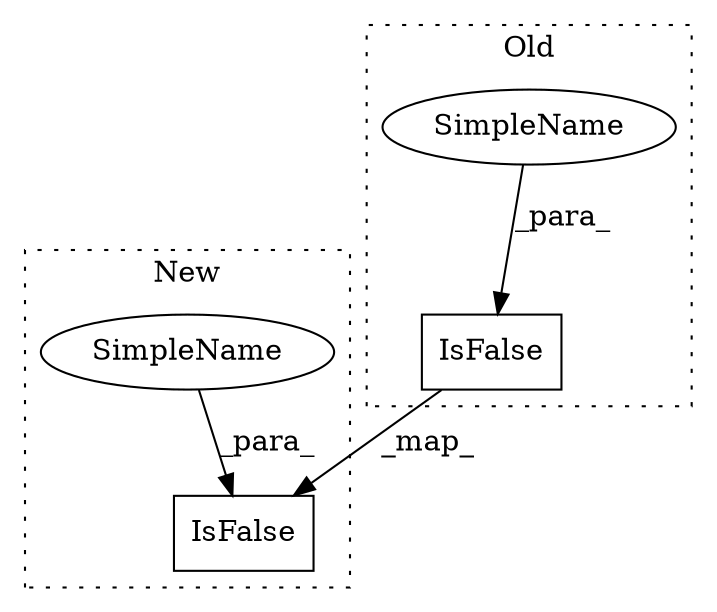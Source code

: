 digraph G {
subgraph cluster0 {
1 [label="IsFalse" a="32" s="33465,33505" l="8,1" shape="box"];
4 [label="SimpleName" a="42" s="33473" l="14" shape="ellipse"];
label = "Old";
style="dotted";
}
subgraph cluster1 {
2 [label="IsFalse" a="32" s="32674,32723" l="8,1" shape="box"];
3 [label="SimpleName" a="42" s="32682" l="23" shape="ellipse"];
label = "New";
style="dotted";
}
1 -> 2 [label="_map_"];
3 -> 2 [label="_para_"];
4 -> 1 [label="_para_"];
}